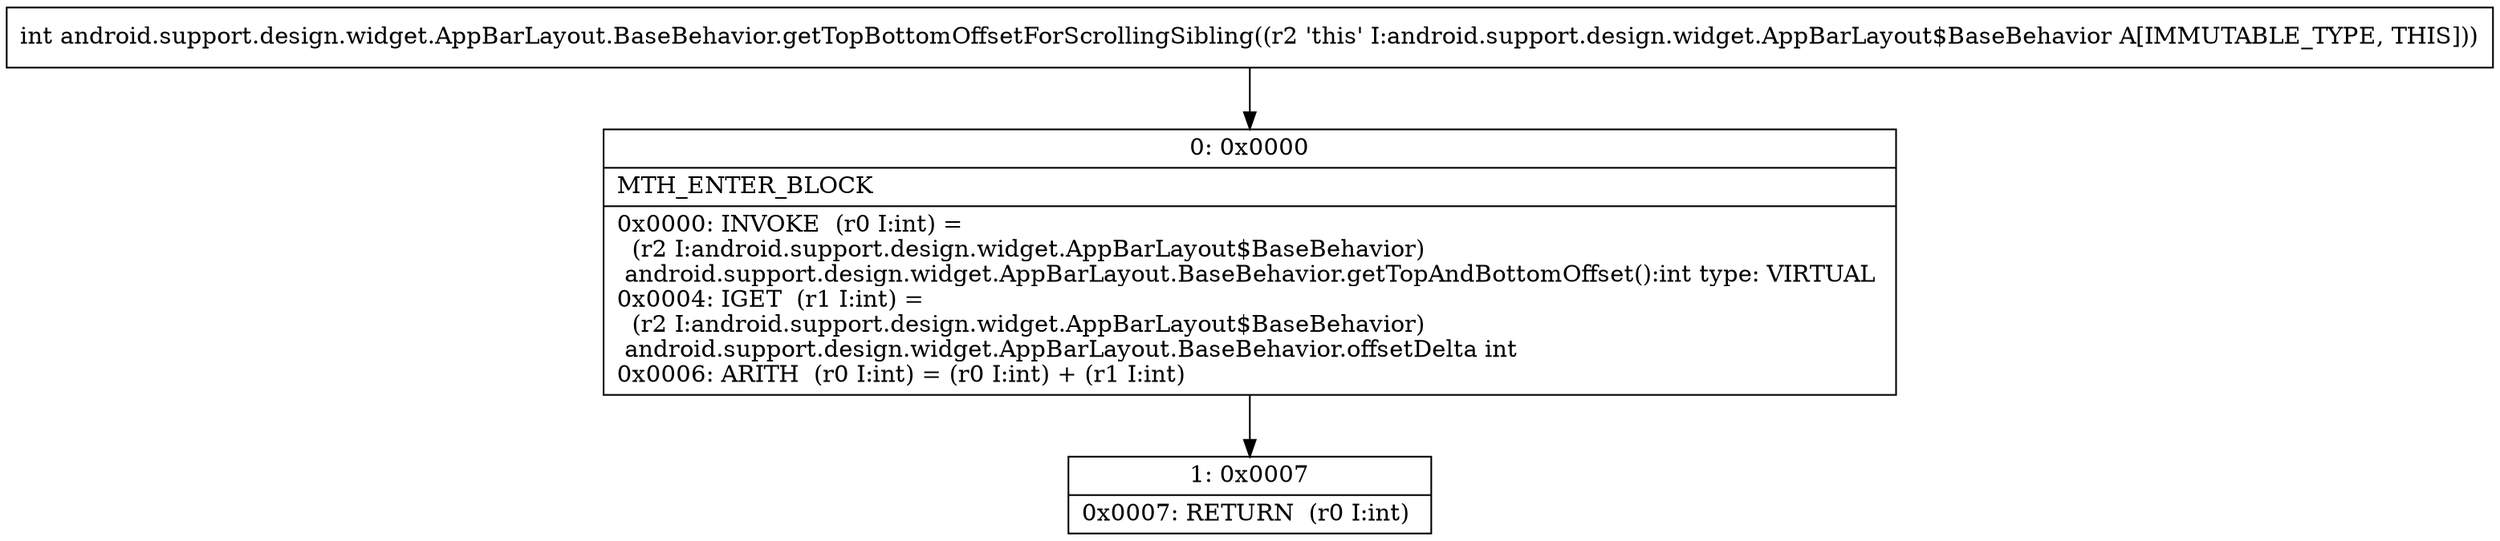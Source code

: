 digraph "CFG forandroid.support.design.widget.AppBarLayout.BaseBehavior.getTopBottomOffsetForScrollingSibling()I" {
Node_0 [shape=record,label="{0\:\ 0x0000|MTH_ENTER_BLOCK\l|0x0000: INVOKE  (r0 I:int) = \l  (r2 I:android.support.design.widget.AppBarLayout$BaseBehavior)\l android.support.design.widget.AppBarLayout.BaseBehavior.getTopAndBottomOffset():int type: VIRTUAL \l0x0004: IGET  (r1 I:int) = \l  (r2 I:android.support.design.widget.AppBarLayout$BaseBehavior)\l android.support.design.widget.AppBarLayout.BaseBehavior.offsetDelta int \l0x0006: ARITH  (r0 I:int) = (r0 I:int) + (r1 I:int) \l}"];
Node_1 [shape=record,label="{1\:\ 0x0007|0x0007: RETURN  (r0 I:int) \l}"];
MethodNode[shape=record,label="{int android.support.design.widget.AppBarLayout.BaseBehavior.getTopBottomOffsetForScrollingSibling((r2 'this' I:android.support.design.widget.AppBarLayout$BaseBehavior A[IMMUTABLE_TYPE, THIS])) }"];
MethodNode -> Node_0;
Node_0 -> Node_1;
}

